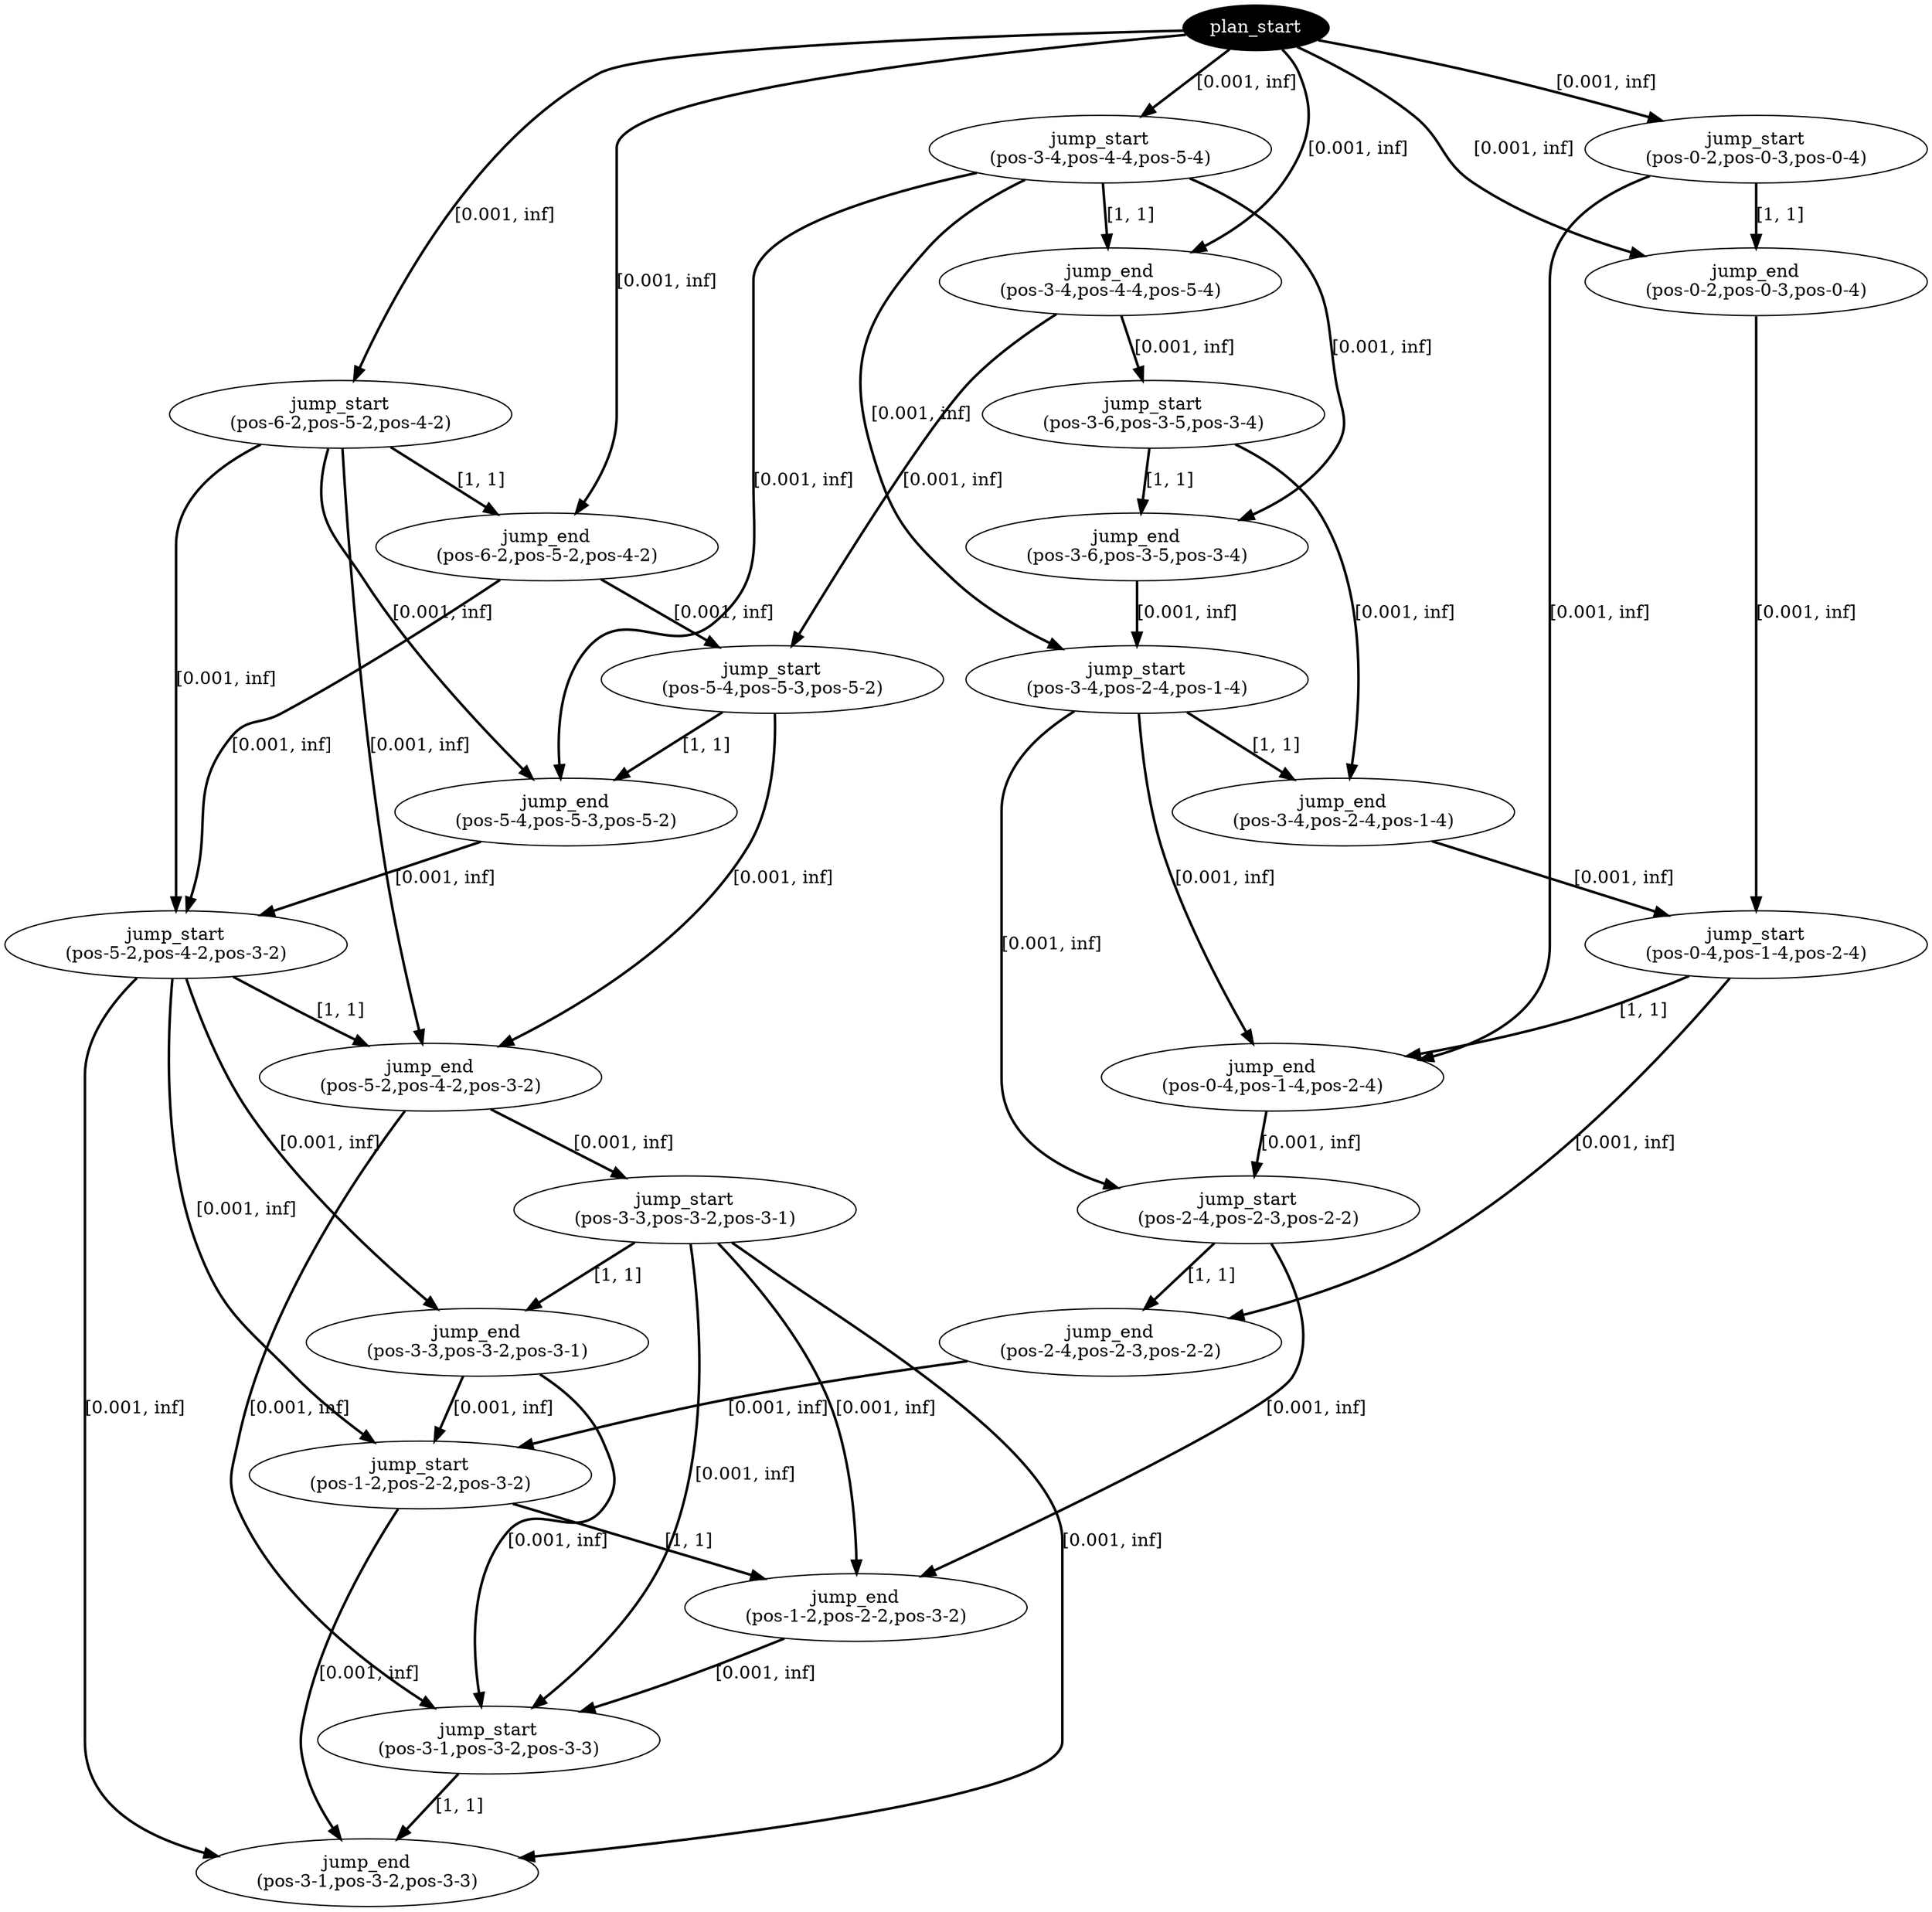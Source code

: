 digraph plan {
0[ label="plan_start",style=filled,fillcolor=black,fontcolor=white];
1[ label="jump_start
(pos-3-4,pos-4-4,pos-5-4)"];
2[ label="jump_end
(pos-3-4,pos-4-4,pos-5-4)"];
3[ label="jump_start
(pos-6-2,pos-5-2,pos-4-2)"];
4[ label="jump_end
(pos-6-2,pos-5-2,pos-4-2)"];
5[ label="jump_start
(pos-0-2,pos-0-3,pos-0-4)"];
6[ label="jump_end
(pos-0-2,pos-0-3,pos-0-4)"];
7[ label="jump_start
(pos-3-6,pos-3-5,pos-3-4)"];
8[ label="jump_end
(pos-3-6,pos-3-5,pos-3-4)"];
9[ label="jump_start
(pos-5-4,pos-5-3,pos-5-2)"];
10[ label="jump_end
(pos-5-4,pos-5-3,pos-5-2)"];
11[ label="jump_start
(pos-3-4,pos-2-4,pos-1-4)"];
12[ label="jump_end
(pos-3-4,pos-2-4,pos-1-4)"];
13[ label="jump_start
(pos-5-2,pos-4-2,pos-3-2)"];
14[ label="jump_end
(pos-5-2,pos-4-2,pos-3-2)"];
15[ label="jump_start
(pos-0-4,pos-1-4,pos-2-4)"];
16[ label="jump_end
(pos-0-4,pos-1-4,pos-2-4)"];
17[ label="jump_start
(pos-3-3,pos-3-2,pos-3-1)"];
18[ label="jump_end
(pos-3-3,pos-3-2,pos-3-1)"];
19[ label="jump_start
(pos-2-4,pos-2-3,pos-2-2)"];
20[ label="jump_end
(pos-2-4,pos-2-3,pos-2-2)"];
21[ label="jump_start
(pos-1-2,pos-2-2,pos-3-2)"];
22[ label="jump_end
(pos-1-2,pos-2-2,pos-3-2)"];
23[ label="jump_start
(pos-3-1,pos-3-2,pos-3-3)"];
24[ label="jump_end
(pos-3-1,pos-3-2,pos-3-3)"];
"0" -> "1" [ label="[0.001, inf]" , penwidth=2, color="black"]
"0" -> "3" [ label="[0.001, inf]" , penwidth=2, color="black"]
"0" -> "5" [ label="[0.001, inf]" , penwidth=2, color="black"]
"1" -> "2" [ label="[1, 1]" , penwidth=2, color="black"]
"0" -> "2" [ label="[0.001, inf]" , penwidth=2, color="black"]
"3" -> "4" [ label="[1, 1]" , penwidth=2, color="black"]
"0" -> "4" [ label="[0.001, inf]" , penwidth=2, color="black"]
"5" -> "6" [ label="[1, 1]" , penwidth=2, color="black"]
"0" -> "6" [ label="[0.001, inf]" , penwidth=2, color="black"]
"2" -> "7" [ label="[0.001, inf]" , penwidth=2, color="black"]
"2" -> "9" [ label="[0.001, inf]" , penwidth=2, color="black"]
"4" -> "9" [ label="[0.001, inf]" , penwidth=2, color="black"]
"7" -> "8" [ label="[1, 1]" , penwidth=2, color="black"]
"1" -> "8" [ label="[0.001, inf]" , penwidth=2, color="black"]
"9" -> "10" [ label="[1, 1]" , penwidth=2, color="black"]
"3" -> "10" [ label="[0.001, inf]" , penwidth=2, color="black"]
"1" -> "10" [ label="[0.001, inf]" , penwidth=2, color="black"]
"8" -> "11" [ label="[0.001, inf]" , penwidth=2, color="black"]
"1" -> "11" [ label="[0.001, inf]" , penwidth=2, color="black"]
"10" -> "13" [ label="[0.001, inf]" , penwidth=2, color="black"]
"4" -> "13" [ label="[0.001, inf]" , penwidth=2, color="black"]
"3" -> "13" [ label="[0.001, inf]" , penwidth=2, color="black"]
"11" -> "12" [ label="[1, 1]" , penwidth=2, color="black"]
"7" -> "12" [ label="[0.001, inf]" , penwidth=2, color="black"]
"13" -> "14" [ label="[1, 1]" , penwidth=2, color="black"]
"9" -> "14" [ label="[0.001, inf]" , penwidth=2, color="black"]
"3" -> "14" [ label="[0.001, inf]" , penwidth=2, color="black"]
"6" -> "15" [ label="[0.001, inf]" , penwidth=2, color="black"]
"12" -> "15" [ label="[0.001, inf]" , penwidth=2, color="black"]
"14" -> "17" [ label="[0.001, inf]" , penwidth=2, color="black"]
"15" -> "16" [ label="[1, 1]" , penwidth=2, color="black"]
"11" -> "16" [ label="[0.001, inf]" , penwidth=2, color="black"]
"5" -> "16" [ label="[0.001, inf]" , penwidth=2, color="black"]
"17" -> "18" [ label="[1, 1]" , penwidth=2, color="black"]
"13" -> "18" [ label="[0.001, inf]" , penwidth=2, color="black"]
"16" -> "19" [ label="[0.001, inf]" , penwidth=2, color="black"]
"11" -> "19" [ label="[0.001, inf]" , penwidth=2, color="black"]
"19" -> "20" [ label="[1, 1]" , penwidth=2, color="black"]
"15" -> "20" [ label="[0.001, inf]" , penwidth=2, color="black"]
"20" -> "21" [ label="[0.001, inf]" , penwidth=2, color="black"]
"18" -> "21" [ label="[0.001, inf]" , penwidth=2, color="black"]
"13" -> "21" [ label="[0.001, inf]" , penwidth=2, color="black"]
"21" -> "22" [ label="[1, 1]" , penwidth=2, color="black"]
"19" -> "22" [ label="[0.001, inf]" , penwidth=2, color="black"]
"17" -> "22" [ label="[0.001, inf]" , penwidth=2, color="black"]
"18" -> "23" [ label="[0.001, inf]" , penwidth=2, color="black"]
"22" -> "23" [ label="[0.001, inf]" , penwidth=2, color="black"]
"17" -> "23" [ label="[0.001, inf]" , penwidth=2, color="black"]
"14" -> "23" [ label="[0.001, inf]" , penwidth=2, color="black"]
"23" -> "24" [ label="[1, 1]" , penwidth=2, color="black"]
"21" -> "24" [ label="[0.001, inf]" , penwidth=2, color="black"]
"17" -> "24" [ label="[0.001, inf]" , penwidth=2, color="black"]
"13" -> "24" [ label="[0.001, inf]" , penwidth=2, color="black"]
}

